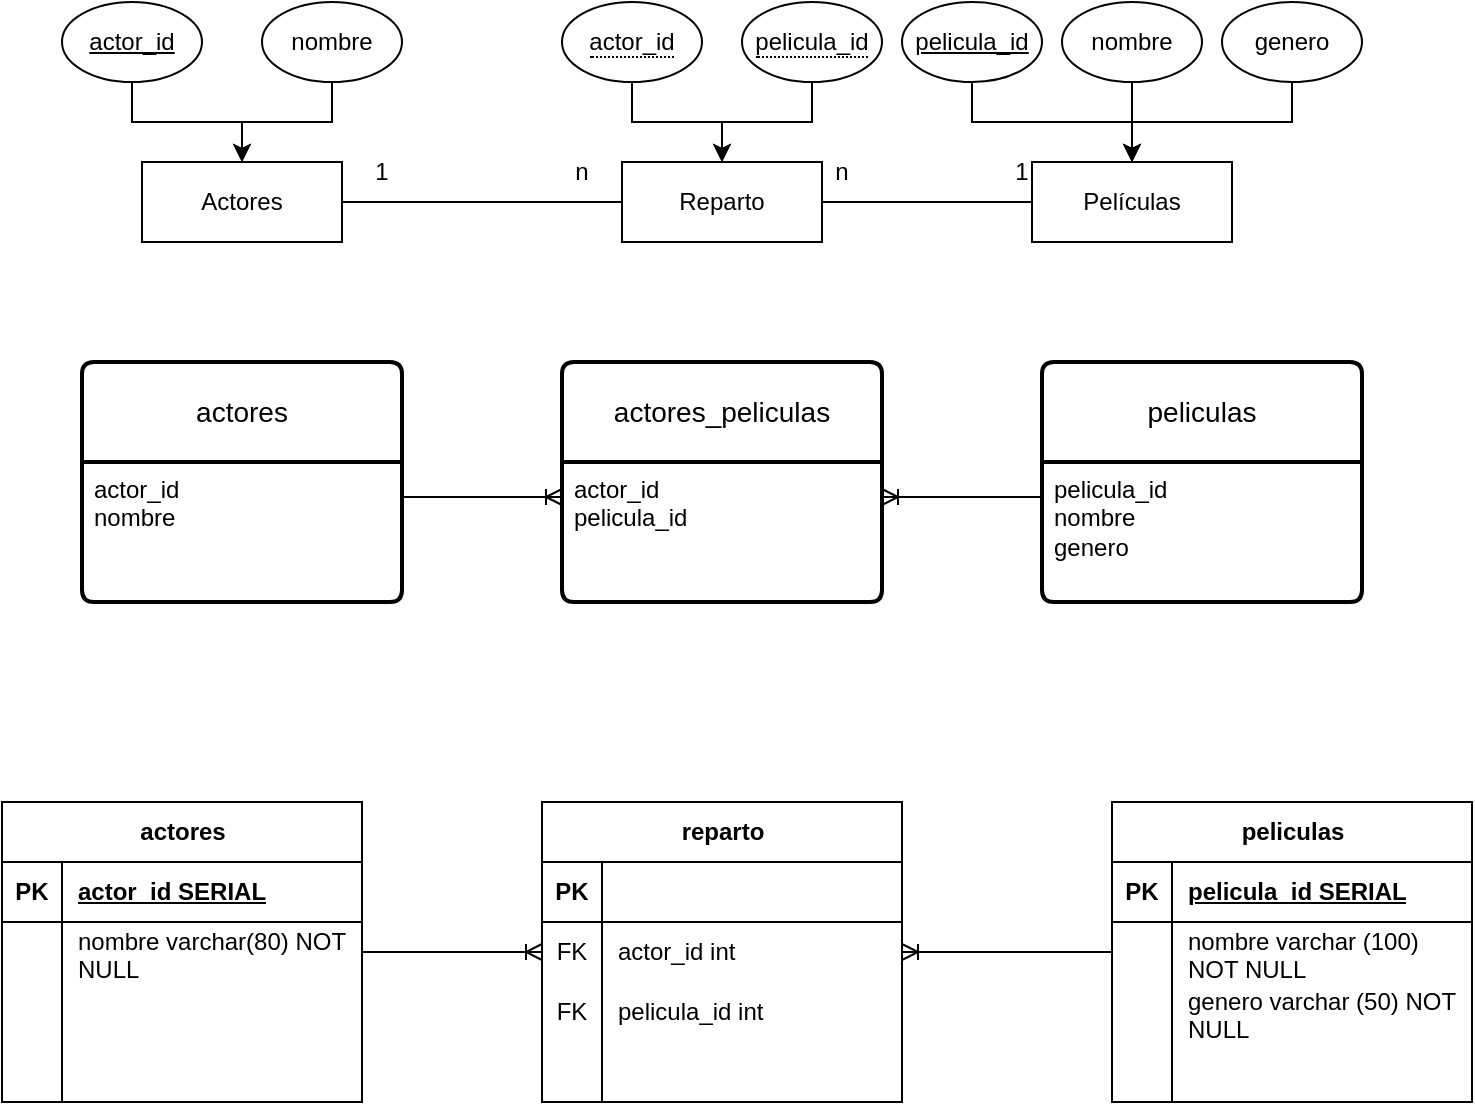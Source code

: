 <mxfile version="24.4.2" type="device">
  <diagram name="Página-1" id="QHUdLsKu4MIprWVhwY8z">
    <mxGraphModel dx="1290" dy="572" grid="1" gridSize="10" guides="1" tooltips="1" connect="1" arrows="1" fold="1" page="1" pageScale="1" pageWidth="827" pageHeight="1169" math="0" shadow="0">
      <root>
        <mxCell id="0" />
        <mxCell id="1" parent="0" />
        <mxCell id="_2if_ksXRGVj4jMoJ_1S-1" value="Actores" style="whiteSpace=wrap;html=1;align=center;" parent="1" vertex="1">
          <mxGeometry x="100" y="150" width="100" height="40" as="geometry" />
        </mxCell>
        <mxCell id="_2if_ksXRGVj4jMoJ_1S-2" value="Películas" style="whiteSpace=wrap;html=1;align=center;" parent="1" vertex="1">
          <mxGeometry x="545" y="150" width="100" height="40" as="geometry" />
        </mxCell>
        <mxCell id="_2if_ksXRGVj4jMoJ_1S-8" style="edgeStyle=orthogonalEdgeStyle;rounded=0;orthogonalLoop=1;jettySize=auto;html=1;exitX=0.5;exitY=1;exitDx=0;exitDy=0;" parent="1" source="_2if_ksXRGVj4jMoJ_1S-3" target="_2if_ksXRGVj4jMoJ_1S-2" edge="1">
          <mxGeometry relative="1" as="geometry" />
        </mxCell>
        <mxCell id="_2if_ksXRGVj4jMoJ_1S-3" value="pelicula_id" style="ellipse;whiteSpace=wrap;html=1;align=center;fontStyle=4;" parent="1" vertex="1">
          <mxGeometry x="480" y="70" width="70" height="40" as="geometry" />
        </mxCell>
        <mxCell id="_2if_ksXRGVj4jMoJ_1S-11" style="edgeStyle=orthogonalEdgeStyle;rounded=0;orthogonalLoop=1;jettySize=auto;html=1;exitX=0.5;exitY=1;exitDx=0;exitDy=0;" parent="1" source="_2if_ksXRGVj4jMoJ_1S-4" target="_2if_ksXRGVj4jMoJ_1S-1" edge="1">
          <mxGeometry relative="1" as="geometry" />
        </mxCell>
        <mxCell id="_2if_ksXRGVj4jMoJ_1S-4" value="actor_id" style="ellipse;whiteSpace=wrap;html=1;align=center;fontStyle=4;" parent="1" vertex="1">
          <mxGeometry x="60" y="70" width="70" height="40" as="geometry" />
        </mxCell>
        <mxCell id="_2if_ksXRGVj4jMoJ_1S-12" style="edgeStyle=orthogonalEdgeStyle;rounded=0;orthogonalLoop=1;jettySize=auto;html=1;exitX=0.5;exitY=1;exitDx=0;exitDy=0;" parent="1" source="_2if_ksXRGVj4jMoJ_1S-5" target="_2if_ksXRGVj4jMoJ_1S-1" edge="1">
          <mxGeometry relative="1" as="geometry" />
        </mxCell>
        <mxCell id="_2if_ksXRGVj4jMoJ_1S-5" value="nombre" style="ellipse;whiteSpace=wrap;html=1;align=center;" parent="1" vertex="1">
          <mxGeometry x="160" y="70" width="70" height="40" as="geometry" />
        </mxCell>
        <mxCell id="_2if_ksXRGVj4jMoJ_1S-9" style="edgeStyle=orthogonalEdgeStyle;rounded=0;orthogonalLoop=1;jettySize=auto;html=1;exitX=0.5;exitY=1;exitDx=0;exitDy=0;" parent="1" source="_2if_ksXRGVj4jMoJ_1S-6" target="_2if_ksXRGVj4jMoJ_1S-2" edge="1">
          <mxGeometry relative="1" as="geometry" />
        </mxCell>
        <mxCell id="_2if_ksXRGVj4jMoJ_1S-6" value="nombre" style="ellipse;whiteSpace=wrap;html=1;align=center;" parent="1" vertex="1">
          <mxGeometry x="560" y="70" width="70" height="40" as="geometry" />
        </mxCell>
        <mxCell id="_2if_ksXRGVj4jMoJ_1S-10" style="edgeStyle=orthogonalEdgeStyle;rounded=0;orthogonalLoop=1;jettySize=auto;html=1;exitX=0.5;exitY=1;exitDx=0;exitDy=0;" parent="1" source="_2if_ksXRGVj4jMoJ_1S-7" target="_2if_ksXRGVj4jMoJ_1S-2" edge="1">
          <mxGeometry relative="1" as="geometry" />
        </mxCell>
        <mxCell id="_2if_ksXRGVj4jMoJ_1S-7" value="genero" style="ellipse;whiteSpace=wrap;html=1;align=center;" parent="1" vertex="1">
          <mxGeometry x="640" y="70" width="70" height="40" as="geometry" />
        </mxCell>
        <mxCell id="_2if_ksXRGVj4jMoJ_1S-13" value="Reparto" style="whiteSpace=wrap;html=1;align=center;" parent="1" vertex="1">
          <mxGeometry x="340" y="150" width="100" height="40" as="geometry" />
        </mxCell>
        <mxCell id="_2if_ksXRGVj4jMoJ_1S-15" value="" style="endArrow=none;html=1;rounded=0;exitX=1;exitY=0.5;exitDx=0;exitDy=0;entryX=0;entryY=0.5;entryDx=0;entryDy=0;" parent="1" source="_2if_ksXRGVj4jMoJ_1S-1" target="_2if_ksXRGVj4jMoJ_1S-13" edge="1">
          <mxGeometry relative="1" as="geometry">
            <mxPoint x="330" y="300" as="sourcePoint" />
            <mxPoint x="490" y="300" as="targetPoint" />
          </mxGeometry>
        </mxCell>
        <mxCell id="_2if_ksXRGVj4jMoJ_1S-16" value="" style="endArrow=none;html=1;rounded=0;exitX=1;exitY=0.5;exitDx=0;exitDy=0;entryX=0;entryY=0.5;entryDx=0;entryDy=0;" parent="1" source="_2if_ksXRGVj4jMoJ_1S-13" target="_2if_ksXRGVj4jMoJ_1S-2" edge="1">
          <mxGeometry relative="1" as="geometry">
            <mxPoint x="330" y="300" as="sourcePoint" />
            <mxPoint x="490" y="300" as="targetPoint" />
          </mxGeometry>
        </mxCell>
        <mxCell id="_2if_ksXRGVj4jMoJ_1S-18" style="edgeStyle=orthogonalEdgeStyle;rounded=0;orthogonalLoop=1;jettySize=auto;html=1;exitX=0.5;exitY=1;exitDx=0;exitDy=0;" parent="1" source="_2if_ksXRGVj4jMoJ_1S-17" target="_2if_ksXRGVj4jMoJ_1S-13" edge="1">
          <mxGeometry relative="1" as="geometry" />
        </mxCell>
        <mxCell id="_2if_ksXRGVj4jMoJ_1S-17" value="&lt;span style=&quot;border-bottom: 1px dotted&quot;&gt;actor_id&lt;/span&gt;" style="ellipse;whiteSpace=wrap;html=1;align=center;" parent="1" vertex="1">
          <mxGeometry x="310" y="70" width="70" height="40" as="geometry" />
        </mxCell>
        <mxCell id="_2if_ksXRGVj4jMoJ_1S-20" style="edgeStyle=orthogonalEdgeStyle;rounded=0;orthogonalLoop=1;jettySize=auto;html=1;exitX=0.5;exitY=1;exitDx=0;exitDy=0;" parent="1" source="_2if_ksXRGVj4jMoJ_1S-19" target="_2if_ksXRGVj4jMoJ_1S-13" edge="1">
          <mxGeometry relative="1" as="geometry" />
        </mxCell>
        <mxCell id="_2if_ksXRGVj4jMoJ_1S-19" value="&lt;span style=&quot;border-bottom: 1px dotted&quot;&gt;pelicula_id&lt;/span&gt;" style="ellipse;whiteSpace=wrap;html=1;align=center;" parent="1" vertex="1">
          <mxGeometry x="400" y="70" width="70" height="40" as="geometry" />
        </mxCell>
        <mxCell id="_2if_ksXRGVj4jMoJ_1S-21" value="1" style="text;html=1;align=center;verticalAlign=middle;whiteSpace=wrap;rounded=0;" parent="1" vertex="1">
          <mxGeometry x="190" y="140" width="60" height="30" as="geometry" />
        </mxCell>
        <mxCell id="_2if_ksXRGVj4jMoJ_1S-22" value="n" style="text;html=1;align=center;verticalAlign=middle;whiteSpace=wrap;rounded=0;" parent="1" vertex="1">
          <mxGeometry x="290" y="140" width="60" height="30" as="geometry" />
        </mxCell>
        <mxCell id="_2if_ksXRGVj4jMoJ_1S-23" value="n" style="text;html=1;align=center;verticalAlign=middle;whiteSpace=wrap;rounded=0;" parent="1" vertex="1">
          <mxGeometry x="420" y="140" width="60" height="30" as="geometry" />
        </mxCell>
        <mxCell id="_2if_ksXRGVj4jMoJ_1S-24" value="1" style="text;html=1;align=center;verticalAlign=middle;whiteSpace=wrap;rounded=0;" parent="1" vertex="1">
          <mxGeometry x="510" y="140" width="60" height="30" as="geometry" />
        </mxCell>
        <mxCell id="_2if_ksXRGVj4jMoJ_1S-25" value="actores" style="shape=table;startSize=30;container=1;collapsible=1;childLayout=tableLayout;fixedRows=1;rowLines=0;fontStyle=1;align=center;resizeLast=1;html=1;" parent="1" vertex="1">
          <mxGeometry x="30" y="470" width="180" height="150" as="geometry" />
        </mxCell>
        <mxCell id="_2if_ksXRGVj4jMoJ_1S-26" value="" style="shape=tableRow;horizontal=0;startSize=0;swimlaneHead=0;swimlaneBody=0;fillColor=none;collapsible=0;dropTarget=0;points=[[0,0.5],[1,0.5]];portConstraint=eastwest;top=0;left=0;right=0;bottom=1;" parent="_2if_ksXRGVj4jMoJ_1S-25" vertex="1">
          <mxGeometry y="30" width="180" height="30" as="geometry" />
        </mxCell>
        <mxCell id="_2if_ksXRGVj4jMoJ_1S-27" value="PK" style="shape=partialRectangle;connectable=0;fillColor=none;top=0;left=0;bottom=0;right=0;fontStyle=1;overflow=hidden;whiteSpace=wrap;html=1;" parent="_2if_ksXRGVj4jMoJ_1S-26" vertex="1">
          <mxGeometry width="30" height="30" as="geometry">
            <mxRectangle width="30" height="30" as="alternateBounds" />
          </mxGeometry>
        </mxCell>
        <mxCell id="_2if_ksXRGVj4jMoJ_1S-28" value="actor_id SERIAL" style="shape=partialRectangle;connectable=0;fillColor=none;top=0;left=0;bottom=0;right=0;align=left;spacingLeft=6;fontStyle=5;overflow=hidden;whiteSpace=wrap;html=1;" parent="_2if_ksXRGVj4jMoJ_1S-26" vertex="1">
          <mxGeometry x="30" width="150" height="30" as="geometry">
            <mxRectangle width="150" height="30" as="alternateBounds" />
          </mxGeometry>
        </mxCell>
        <mxCell id="_2if_ksXRGVj4jMoJ_1S-29" value="" style="shape=tableRow;horizontal=0;startSize=0;swimlaneHead=0;swimlaneBody=0;fillColor=none;collapsible=0;dropTarget=0;points=[[0,0.5],[1,0.5]];portConstraint=eastwest;top=0;left=0;right=0;bottom=0;" parent="_2if_ksXRGVj4jMoJ_1S-25" vertex="1">
          <mxGeometry y="60" width="180" height="30" as="geometry" />
        </mxCell>
        <mxCell id="_2if_ksXRGVj4jMoJ_1S-30" value="" style="shape=partialRectangle;connectable=0;fillColor=none;top=0;left=0;bottom=0;right=0;editable=1;overflow=hidden;whiteSpace=wrap;html=1;" parent="_2if_ksXRGVj4jMoJ_1S-29" vertex="1">
          <mxGeometry width="30" height="30" as="geometry">
            <mxRectangle width="30" height="30" as="alternateBounds" />
          </mxGeometry>
        </mxCell>
        <mxCell id="_2if_ksXRGVj4jMoJ_1S-31" value="nombre varchar(80) NOT NULL" style="shape=partialRectangle;connectable=0;fillColor=none;top=0;left=0;bottom=0;right=0;align=left;spacingLeft=6;overflow=hidden;whiteSpace=wrap;html=1;" parent="_2if_ksXRGVj4jMoJ_1S-29" vertex="1">
          <mxGeometry x="30" width="150" height="30" as="geometry">
            <mxRectangle width="150" height="30" as="alternateBounds" />
          </mxGeometry>
        </mxCell>
        <mxCell id="_2if_ksXRGVj4jMoJ_1S-32" value="" style="shape=tableRow;horizontal=0;startSize=0;swimlaneHead=0;swimlaneBody=0;fillColor=none;collapsible=0;dropTarget=0;points=[[0,0.5],[1,0.5]];portConstraint=eastwest;top=0;left=0;right=0;bottom=0;" parent="_2if_ksXRGVj4jMoJ_1S-25" vertex="1">
          <mxGeometry y="90" width="180" height="30" as="geometry" />
        </mxCell>
        <mxCell id="_2if_ksXRGVj4jMoJ_1S-33" value="" style="shape=partialRectangle;connectable=0;fillColor=none;top=0;left=0;bottom=0;right=0;editable=1;overflow=hidden;whiteSpace=wrap;html=1;" parent="_2if_ksXRGVj4jMoJ_1S-32" vertex="1">
          <mxGeometry width="30" height="30" as="geometry">
            <mxRectangle width="30" height="30" as="alternateBounds" />
          </mxGeometry>
        </mxCell>
        <mxCell id="_2if_ksXRGVj4jMoJ_1S-34" value="" style="shape=partialRectangle;connectable=0;fillColor=none;top=0;left=0;bottom=0;right=0;align=left;spacingLeft=6;overflow=hidden;whiteSpace=wrap;html=1;" parent="_2if_ksXRGVj4jMoJ_1S-32" vertex="1">
          <mxGeometry x="30" width="150" height="30" as="geometry">
            <mxRectangle width="150" height="30" as="alternateBounds" />
          </mxGeometry>
        </mxCell>
        <mxCell id="_2if_ksXRGVj4jMoJ_1S-35" value="" style="shape=tableRow;horizontal=0;startSize=0;swimlaneHead=0;swimlaneBody=0;fillColor=none;collapsible=0;dropTarget=0;points=[[0,0.5],[1,0.5]];portConstraint=eastwest;top=0;left=0;right=0;bottom=0;" parent="_2if_ksXRGVj4jMoJ_1S-25" vertex="1">
          <mxGeometry y="120" width="180" height="30" as="geometry" />
        </mxCell>
        <mxCell id="_2if_ksXRGVj4jMoJ_1S-36" value="" style="shape=partialRectangle;connectable=0;fillColor=none;top=0;left=0;bottom=0;right=0;editable=1;overflow=hidden;whiteSpace=wrap;html=1;" parent="_2if_ksXRGVj4jMoJ_1S-35" vertex="1">
          <mxGeometry width="30" height="30" as="geometry">
            <mxRectangle width="30" height="30" as="alternateBounds" />
          </mxGeometry>
        </mxCell>
        <mxCell id="_2if_ksXRGVj4jMoJ_1S-37" value="" style="shape=partialRectangle;connectable=0;fillColor=none;top=0;left=0;bottom=0;right=0;align=left;spacingLeft=6;overflow=hidden;whiteSpace=wrap;html=1;" parent="_2if_ksXRGVj4jMoJ_1S-35" vertex="1">
          <mxGeometry x="30" width="150" height="30" as="geometry">
            <mxRectangle width="150" height="30" as="alternateBounds" />
          </mxGeometry>
        </mxCell>
        <mxCell id="_2if_ksXRGVj4jMoJ_1S-38" value="reparto" style="shape=table;startSize=30;container=1;collapsible=1;childLayout=tableLayout;fixedRows=1;rowLines=0;fontStyle=1;align=center;resizeLast=1;html=1;" parent="1" vertex="1">
          <mxGeometry x="300" y="470" width="180" height="150" as="geometry" />
        </mxCell>
        <mxCell id="_2if_ksXRGVj4jMoJ_1S-39" value="" style="shape=tableRow;horizontal=0;startSize=0;swimlaneHead=0;swimlaneBody=0;fillColor=none;collapsible=0;dropTarget=0;points=[[0,0.5],[1,0.5]];portConstraint=eastwest;top=0;left=0;right=0;bottom=1;" parent="_2if_ksXRGVj4jMoJ_1S-38" vertex="1">
          <mxGeometry y="30" width="180" height="30" as="geometry" />
        </mxCell>
        <mxCell id="_2if_ksXRGVj4jMoJ_1S-40" value="PK" style="shape=partialRectangle;connectable=0;fillColor=none;top=0;left=0;bottom=0;right=0;fontStyle=1;overflow=hidden;whiteSpace=wrap;html=1;" parent="_2if_ksXRGVj4jMoJ_1S-39" vertex="1">
          <mxGeometry width="30" height="30" as="geometry">
            <mxRectangle width="30" height="30" as="alternateBounds" />
          </mxGeometry>
        </mxCell>
        <mxCell id="_2if_ksXRGVj4jMoJ_1S-41" value="" style="shape=partialRectangle;connectable=0;fillColor=none;top=0;left=0;bottom=0;right=0;align=left;spacingLeft=6;fontStyle=5;overflow=hidden;whiteSpace=wrap;html=1;" parent="_2if_ksXRGVj4jMoJ_1S-39" vertex="1">
          <mxGeometry x="30" width="150" height="30" as="geometry">
            <mxRectangle width="150" height="30" as="alternateBounds" />
          </mxGeometry>
        </mxCell>
        <mxCell id="_2if_ksXRGVj4jMoJ_1S-42" value="" style="shape=tableRow;horizontal=0;startSize=0;swimlaneHead=0;swimlaneBody=0;fillColor=none;collapsible=0;dropTarget=0;points=[[0,0.5],[1,0.5]];portConstraint=eastwest;top=0;left=0;right=0;bottom=0;" parent="_2if_ksXRGVj4jMoJ_1S-38" vertex="1">
          <mxGeometry y="60" width="180" height="30" as="geometry" />
        </mxCell>
        <mxCell id="_2if_ksXRGVj4jMoJ_1S-43" value="FK" style="shape=partialRectangle;connectable=0;fillColor=none;top=0;left=0;bottom=0;right=0;editable=1;overflow=hidden;whiteSpace=wrap;html=1;" parent="_2if_ksXRGVj4jMoJ_1S-42" vertex="1">
          <mxGeometry width="30" height="30" as="geometry">
            <mxRectangle width="30" height="30" as="alternateBounds" />
          </mxGeometry>
        </mxCell>
        <mxCell id="_2if_ksXRGVj4jMoJ_1S-44" value="actor_id int" style="shape=partialRectangle;connectable=0;fillColor=none;top=0;left=0;bottom=0;right=0;align=left;spacingLeft=6;overflow=hidden;whiteSpace=wrap;html=1;" parent="_2if_ksXRGVj4jMoJ_1S-42" vertex="1">
          <mxGeometry x="30" width="150" height="30" as="geometry">
            <mxRectangle width="150" height="30" as="alternateBounds" />
          </mxGeometry>
        </mxCell>
        <mxCell id="_2if_ksXRGVj4jMoJ_1S-45" value="" style="shape=tableRow;horizontal=0;startSize=0;swimlaneHead=0;swimlaneBody=0;fillColor=none;collapsible=0;dropTarget=0;points=[[0,0.5],[1,0.5]];portConstraint=eastwest;top=0;left=0;right=0;bottom=0;" parent="_2if_ksXRGVj4jMoJ_1S-38" vertex="1">
          <mxGeometry y="90" width="180" height="30" as="geometry" />
        </mxCell>
        <mxCell id="_2if_ksXRGVj4jMoJ_1S-46" value="FK" style="shape=partialRectangle;connectable=0;fillColor=none;top=0;left=0;bottom=0;right=0;editable=1;overflow=hidden;whiteSpace=wrap;html=1;" parent="_2if_ksXRGVj4jMoJ_1S-45" vertex="1">
          <mxGeometry width="30" height="30" as="geometry">
            <mxRectangle width="30" height="30" as="alternateBounds" />
          </mxGeometry>
        </mxCell>
        <mxCell id="_2if_ksXRGVj4jMoJ_1S-47" value="pelicula_id int" style="shape=partialRectangle;connectable=0;fillColor=none;top=0;left=0;bottom=0;right=0;align=left;spacingLeft=6;overflow=hidden;whiteSpace=wrap;html=1;" parent="_2if_ksXRGVj4jMoJ_1S-45" vertex="1">
          <mxGeometry x="30" width="150" height="30" as="geometry">
            <mxRectangle width="150" height="30" as="alternateBounds" />
          </mxGeometry>
        </mxCell>
        <mxCell id="_2if_ksXRGVj4jMoJ_1S-48" value="" style="shape=tableRow;horizontal=0;startSize=0;swimlaneHead=0;swimlaneBody=0;fillColor=none;collapsible=0;dropTarget=0;points=[[0,0.5],[1,0.5]];portConstraint=eastwest;top=0;left=0;right=0;bottom=0;" parent="_2if_ksXRGVj4jMoJ_1S-38" vertex="1">
          <mxGeometry y="120" width="180" height="30" as="geometry" />
        </mxCell>
        <mxCell id="_2if_ksXRGVj4jMoJ_1S-49" value="" style="shape=partialRectangle;connectable=0;fillColor=none;top=0;left=0;bottom=0;right=0;editable=1;overflow=hidden;whiteSpace=wrap;html=1;" parent="_2if_ksXRGVj4jMoJ_1S-48" vertex="1">
          <mxGeometry width="30" height="30" as="geometry">
            <mxRectangle width="30" height="30" as="alternateBounds" />
          </mxGeometry>
        </mxCell>
        <mxCell id="_2if_ksXRGVj4jMoJ_1S-50" value="" style="shape=partialRectangle;connectable=0;fillColor=none;top=0;left=0;bottom=0;right=0;align=left;spacingLeft=6;overflow=hidden;whiteSpace=wrap;html=1;" parent="_2if_ksXRGVj4jMoJ_1S-48" vertex="1">
          <mxGeometry x="30" width="150" height="30" as="geometry">
            <mxRectangle width="150" height="30" as="alternateBounds" />
          </mxGeometry>
        </mxCell>
        <mxCell id="_2if_ksXRGVj4jMoJ_1S-51" value="peliculas" style="shape=table;startSize=30;container=1;collapsible=1;childLayout=tableLayout;fixedRows=1;rowLines=0;fontStyle=1;align=center;resizeLast=1;html=1;" parent="1" vertex="1">
          <mxGeometry x="585" y="470" width="180" height="150" as="geometry" />
        </mxCell>
        <mxCell id="_2if_ksXRGVj4jMoJ_1S-52" value="" style="shape=tableRow;horizontal=0;startSize=0;swimlaneHead=0;swimlaneBody=0;fillColor=none;collapsible=0;dropTarget=0;points=[[0,0.5],[1,0.5]];portConstraint=eastwest;top=0;left=0;right=0;bottom=1;" parent="_2if_ksXRGVj4jMoJ_1S-51" vertex="1">
          <mxGeometry y="30" width="180" height="30" as="geometry" />
        </mxCell>
        <mxCell id="_2if_ksXRGVj4jMoJ_1S-53" value="PK" style="shape=partialRectangle;connectable=0;fillColor=none;top=0;left=0;bottom=0;right=0;fontStyle=1;overflow=hidden;whiteSpace=wrap;html=1;" parent="_2if_ksXRGVj4jMoJ_1S-52" vertex="1">
          <mxGeometry width="30" height="30" as="geometry">
            <mxRectangle width="30" height="30" as="alternateBounds" />
          </mxGeometry>
        </mxCell>
        <mxCell id="_2if_ksXRGVj4jMoJ_1S-54" value="pelicula_id SERIAL" style="shape=partialRectangle;connectable=0;fillColor=none;top=0;left=0;bottom=0;right=0;align=left;spacingLeft=6;fontStyle=5;overflow=hidden;whiteSpace=wrap;html=1;" parent="_2if_ksXRGVj4jMoJ_1S-52" vertex="1">
          <mxGeometry x="30" width="150" height="30" as="geometry">
            <mxRectangle width="150" height="30" as="alternateBounds" />
          </mxGeometry>
        </mxCell>
        <mxCell id="_2if_ksXRGVj4jMoJ_1S-55" value="" style="shape=tableRow;horizontal=0;startSize=0;swimlaneHead=0;swimlaneBody=0;fillColor=none;collapsible=0;dropTarget=0;points=[[0,0.5],[1,0.5]];portConstraint=eastwest;top=0;left=0;right=0;bottom=0;" parent="_2if_ksXRGVj4jMoJ_1S-51" vertex="1">
          <mxGeometry y="60" width="180" height="30" as="geometry" />
        </mxCell>
        <mxCell id="_2if_ksXRGVj4jMoJ_1S-56" value="" style="shape=partialRectangle;connectable=0;fillColor=none;top=0;left=0;bottom=0;right=0;editable=1;overflow=hidden;whiteSpace=wrap;html=1;" parent="_2if_ksXRGVj4jMoJ_1S-55" vertex="1">
          <mxGeometry width="30" height="30" as="geometry">
            <mxRectangle width="30" height="30" as="alternateBounds" />
          </mxGeometry>
        </mxCell>
        <mxCell id="_2if_ksXRGVj4jMoJ_1S-57" value="nombre varchar (100) NOT NULL" style="shape=partialRectangle;connectable=0;fillColor=none;top=0;left=0;bottom=0;right=0;align=left;spacingLeft=6;overflow=hidden;whiteSpace=wrap;html=1;" parent="_2if_ksXRGVj4jMoJ_1S-55" vertex="1">
          <mxGeometry x="30" width="150" height="30" as="geometry">
            <mxRectangle width="150" height="30" as="alternateBounds" />
          </mxGeometry>
        </mxCell>
        <mxCell id="_2if_ksXRGVj4jMoJ_1S-58" value="" style="shape=tableRow;horizontal=0;startSize=0;swimlaneHead=0;swimlaneBody=0;fillColor=none;collapsible=0;dropTarget=0;points=[[0,0.5],[1,0.5]];portConstraint=eastwest;top=0;left=0;right=0;bottom=0;" parent="_2if_ksXRGVj4jMoJ_1S-51" vertex="1">
          <mxGeometry y="90" width="180" height="30" as="geometry" />
        </mxCell>
        <mxCell id="_2if_ksXRGVj4jMoJ_1S-59" value="" style="shape=partialRectangle;connectable=0;fillColor=none;top=0;left=0;bottom=0;right=0;editable=1;overflow=hidden;whiteSpace=wrap;html=1;" parent="_2if_ksXRGVj4jMoJ_1S-58" vertex="1">
          <mxGeometry width="30" height="30" as="geometry">
            <mxRectangle width="30" height="30" as="alternateBounds" />
          </mxGeometry>
        </mxCell>
        <mxCell id="_2if_ksXRGVj4jMoJ_1S-60" value="genero varchar (50) NOT NULL" style="shape=partialRectangle;connectable=0;fillColor=none;top=0;left=0;bottom=0;right=0;align=left;spacingLeft=6;overflow=hidden;whiteSpace=wrap;html=1;" parent="_2if_ksXRGVj4jMoJ_1S-58" vertex="1">
          <mxGeometry x="30" width="150" height="30" as="geometry">
            <mxRectangle width="150" height="30" as="alternateBounds" />
          </mxGeometry>
        </mxCell>
        <mxCell id="_2if_ksXRGVj4jMoJ_1S-61" value="" style="shape=tableRow;horizontal=0;startSize=0;swimlaneHead=0;swimlaneBody=0;fillColor=none;collapsible=0;dropTarget=0;points=[[0,0.5],[1,0.5]];portConstraint=eastwest;top=0;left=0;right=0;bottom=0;" parent="_2if_ksXRGVj4jMoJ_1S-51" vertex="1">
          <mxGeometry y="120" width="180" height="30" as="geometry" />
        </mxCell>
        <mxCell id="_2if_ksXRGVj4jMoJ_1S-62" value="" style="shape=partialRectangle;connectable=0;fillColor=none;top=0;left=0;bottom=0;right=0;editable=1;overflow=hidden;whiteSpace=wrap;html=1;" parent="_2if_ksXRGVj4jMoJ_1S-61" vertex="1">
          <mxGeometry width="30" height="30" as="geometry">
            <mxRectangle width="30" height="30" as="alternateBounds" />
          </mxGeometry>
        </mxCell>
        <mxCell id="_2if_ksXRGVj4jMoJ_1S-63" value="" style="shape=partialRectangle;connectable=0;fillColor=none;top=0;left=0;bottom=0;right=0;align=left;spacingLeft=6;overflow=hidden;whiteSpace=wrap;html=1;" parent="_2if_ksXRGVj4jMoJ_1S-61" vertex="1">
          <mxGeometry x="30" width="150" height="30" as="geometry">
            <mxRectangle width="150" height="30" as="alternateBounds" />
          </mxGeometry>
        </mxCell>
        <mxCell id="_2if_ksXRGVj4jMoJ_1S-64" value="" style="edgeStyle=entityRelationEdgeStyle;fontSize=12;html=1;endArrow=ERoneToMany;rounded=0;exitX=1;exitY=0.5;exitDx=0;exitDy=0;entryX=0;entryY=0.5;entryDx=0;entryDy=0;" parent="1" source="_2if_ksXRGVj4jMoJ_1S-29" target="_2if_ksXRGVj4jMoJ_1S-42" edge="1">
          <mxGeometry width="100" height="100" relative="1" as="geometry">
            <mxPoint x="360" y="350" as="sourcePoint" />
            <mxPoint x="460" y="250" as="targetPoint" />
          </mxGeometry>
        </mxCell>
        <mxCell id="_2if_ksXRGVj4jMoJ_1S-65" value="" style="edgeStyle=entityRelationEdgeStyle;fontSize=12;html=1;endArrow=ERoneToMany;rounded=0;exitX=0;exitY=0.5;exitDx=0;exitDy=0;entryX=1;entryY=0.5;entryDx=0;entryDy=0;" parent="1" source="_2if_ksXRGVj4jMoJ_1S-55" target="_2if_ksXRGVj4jMoJ_1S-42" edge="1">
          <mxGeometry width="100" height="100" relative="1" as="geometry">
            <mxPoint x="360" y="350" as="sourcePoint" />
            <mxPoint x="460" y="250" as="targetPoint" />
          </mxGeometry>
        </mxCell>
        <mxCell id="_2if_ksXRGVj4jMoJ_1S-69" value="actores" style="swimlane;childLayout=stackLayout;horizontal=1;startSize=50;horizontalStack=0;rounded=1;fontSize=14;fontStyle=0;strokeWidth=2;resizeParent=0;resizeLast=1;shadow=0;dashed=0;align=center;arcSize=4;whiteSpace=wrap;html=1;" parent="1" vertex="1">
          <mxGeometry x="70" y="250" width="160" height="120" as="geometry" />
        </mxCell>
        <mxCell id="_2if_ksXRGVj4jMoJ_1S-70" value="actor_id&lt;div&gt;nombre&lt;/div&gt;" style="align=left;strokeColor=none;fillColor=none;spacingLeft=4;fontSize=12;verticalAlign=top;resizable=0;rotatable=0;part=1;html=1;" parent="_2if_ksXRGVj4jMoJ_1S-69" vertex="1">
          <mxGeometry y="50" width="160" height="70" as="geometry" />
        </mxCell>
        <mxCell id="_2if_ksXRGVj4jMoJ_1S-71" value="actores_peliculas" style="swimlane;childLayout=stackLayout;horizontal=1;startSize=50;horizontalStack=0;rounded=1;fontSize=14;fontStyle=0;strokeWidth=2;resizeParent=0;resizeLast=1;shadow=0;dashed=0;align=center;arcSize=4;whiteSpace=wrap;html=1;" parent="1" vertex="1">
          <mxGeometry x="310" y="250" width="160" height="120" as="geometry" />
        </mxCell>
        <mxCell id="_2if_ksXRGVj4jMoJ_1S-72" value="&lt;span style=&quot;background-color: initial;&quot;&gt;actor_id&lt;/span&gt;&lt;div&gt;pelicula_id&lt;/div&gt;" style="align=left;strokeColor=none;fillColor=none;spacingLeft=4;fontSize=12;verticalAlign=top;resizable=0;rotatable=0;part=1;html=1;" parent="_2if_ksXRGVj4jMoJ_1S-71" vertex="1">
          <mxGeometry y="50" width="160" height="70" as="geometry" />
        </mxCell>
        <mxCell id="_2if_ksXRGVj4jMoJ_1S-73" value="peliculas" style="swimlane;childLayout=stackLayout;horizontal=1;startSize=50;horizontalStack=0;rounded=1;fontSize=14;fontStyle=0;strokeWidth=2;resizeParent=0;resizeLast=1;shadow=0;dashed=0;align=center;arcSize=4;whiteSpace=wrap;html=1;" parent="1" vertex="1">
          <mxGeometry x="550" y="250" width="160" height="120" as="geometry" />
        </mxCell>
        <mxCell id="_2if_ksXRGVj4jMoJ_1S-74" value="pelicula_id&lt;div&gt;nombre&lt;/div&gt;&lt;div&gt;genero&lt;/div&gt;" style="align=left;strokeColor=none;fillColor=none;spacingLeft=4;fontSize=12;verticalAlign=top;resizable=0;rotatable=0;part=1;html=1;" parent="_2if_ksXRGVj4jMoJ_1S-73" vertex="1">
          <mxGeometry y="50" width="160" height="70" as="geometry" />
        </mxCell>
        <mxCell id="_2if_ksXRGVj4jMoJ_1S-75" value="" style="edgeStyle=entityRelationEdgeStyle;fontSize=12;html=1;endArrow=ERoneToMany;rounded=0;exitX=1;exitY=0.25;exitDx=0;exitDy=0;entryX=0;entryY=0.25;entryDx=0;entryDy=0;" parent="1" source="_2if_ksXRGVj4jMoJ_1S-70" target="_2if_ksXRGVj4jMoJ_1S-72" edge="1">
          <mxGeometry width="100" height="100" relative="1" as="geometry">
            <mxPoint x="360" y="450" as="sourcePoint" />
            <mxPoint x="460" y="350" as="targetPoint" />
          </mxGeometry>
        </mxCell>
        <mxCell id="_2if_ksXRGVj4jMoJ_1S-76" value="" style="edgeStyle=entityRelationEdgeStyle;fontSize=12;html=1;endArrow=ERoneToMany;rounded=0;exitX=0;exitY=0.25;exitDx=0;exitDy=0;entryX=1;entryY=0.25;entryDx=0;entryDy=0;" parent="1" source="_2if_ksXRGVj4jMoJ_1S-74" target="_2if_ksXRGVj4jMoJ_1S-72" edge="1">
          <mxGeometry width="100" height="100" relative="1" as="geometry">
            <mxPoint x="360" y="450" as="sourcePoint" />
            <mxPoint x="460" y="350" as="targetPoint" />
          </mxGeometry>
        </mxCell>
      </root>
    </mxGraphModel>
  </diagram>
</mxfile>
